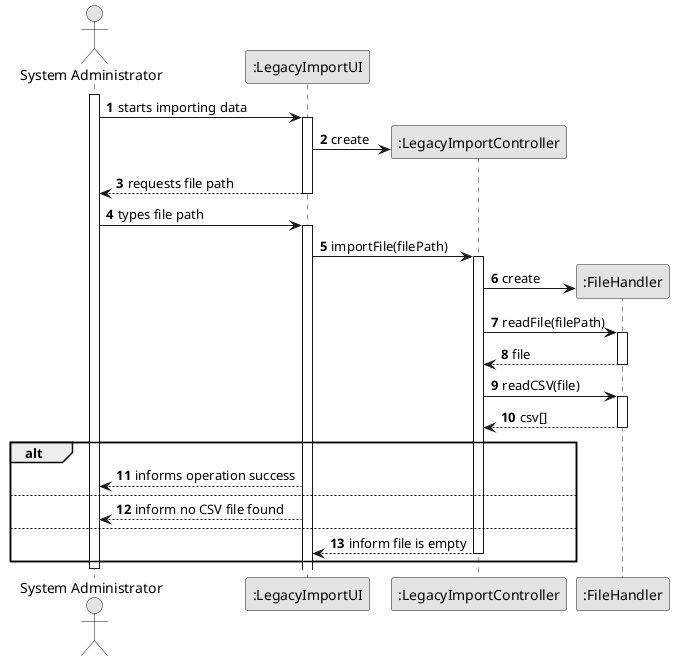 @startuml
'https://plantuml.com/sequence-diagram

skinparam monochrome true
skinparam shadowing false
autonumber

actor "System Administrator" as sa
participant ":LegacyImportUI" as ui
participant ":LegacyImportController" as ctrl
participant ":FileHandler" as fh

activate sa
sa -> ui: starts importing data
activate ui
ui -> ctrl**: create

return requests file path

sa -> ui: types file path
activate ui

ui -> ctrl: importFile(filePath)
activate ctrl
ctrl -> fh**: create
ctrl -> fh: readFile(filePath)
activate fh
return file

ctrl -> fh: readCSV(file)
activate fh
return csv[]


alt
    ui --> sa: informs operation success
else
    ui --> sa: inform no CSV file found
else
    return inform file is empty

end

deactivate sa

@enduml